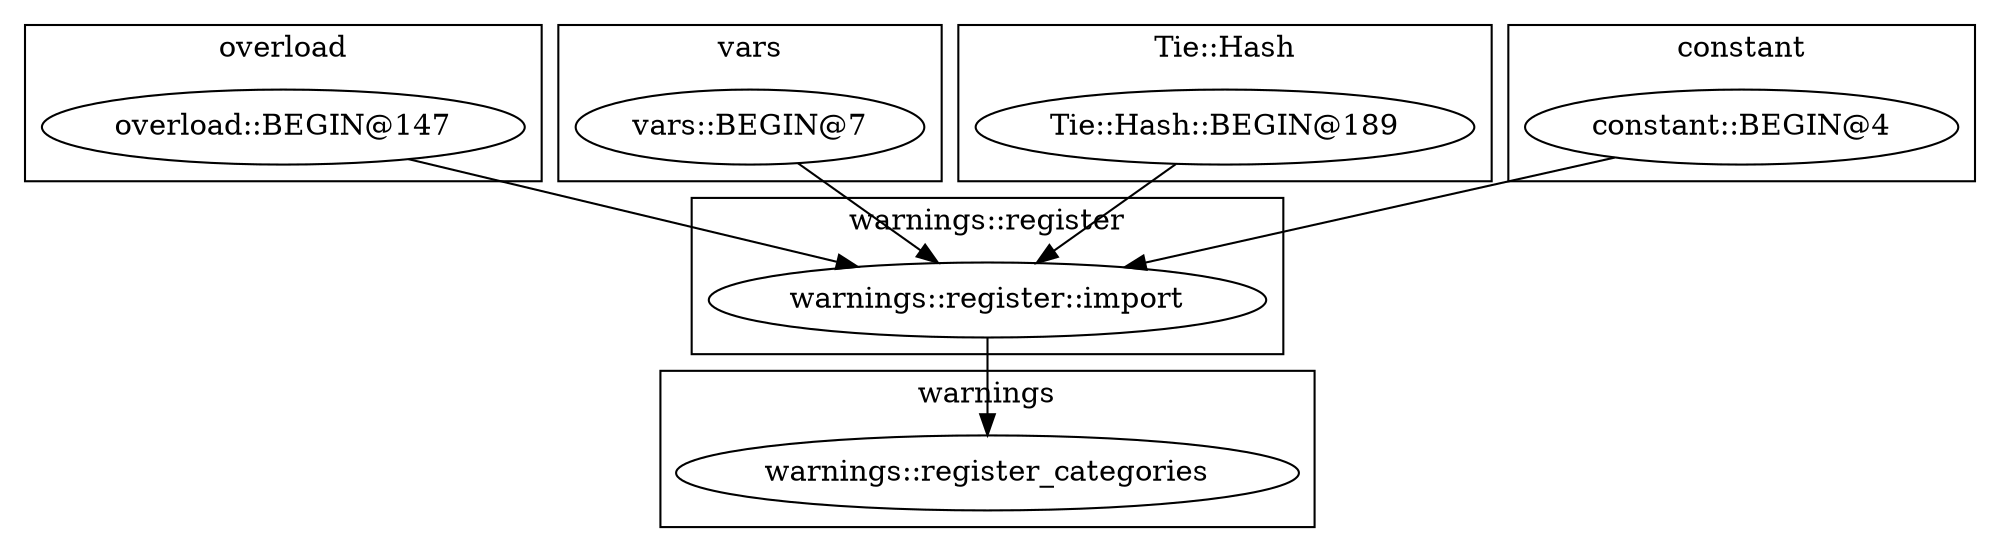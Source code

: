 digraph {
graph [overlap=false]
subgraph cluster_warnings {
	label="warnings";
	"warnings::register_categories";
}
subgraph cluster_overload {
	label="overload";
	"overload::BEGIN@147";
}
subgraph cluster_vars {
	label="vars";
	"vars::BEGIN@7";
}
subgraph cluster_Tie_Hash {
	label="Tie::Hash";
	"Tie::Hash::BEGIN@189";
}
subgraph cluster_constant {
	label="constant";
	"constant::BEGIN@4";
}
subgraph cluster_warnings_register {
	label="warnings::register";
	"warnings::register::import";
}
"warnings::register::import" -> "warnings::register_categories";
"overload::BEGIN@147" -> "warnings::register::import";
"constant::BEGIN@4" -> "warnings::register::import";
"Tie::Hash::BEGIN@189" -> "warnings::register::import";
"vars::BEGIN@7" -> "warnings::register::import";
}
